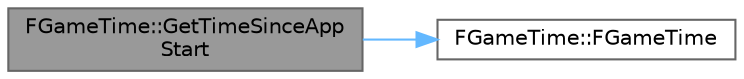 digraph "FGameTime::GetTimeSinceAppStart"
{
 // INTERACTIVE_SVG=YES
 // LATEX_PDF_SIZE
  bgcolor="transparent";
  edge [fontname=Helvetica,fontsize=10,labelfontname=Helvetica,labelfontsize=10];
  node [fontname=Helvetica,fontsize=10,shape=box,height=0.2,width=0.4];
  rankdir="LR";
  Node1 [id="Node000001",label="FGameTime::GetTimeSinceApp\lStart",height=0.2,width=0.4,color="gray40", fillcolor="grey60", style="filled", fontcolor="black",tooltip=" "];
  Node1 -> Node2 [id="edge1_Node000001_Node000002",color="steelblue1",style="solid",tooltip=" "];
  Node2 [id="Node000002",label="FGameTime::FGameTime",height=0.2,width=0.4,color="grey40", fillcolor="white", style="filled",URL="$d8/d91/structFGameTime.html#a5d4d6c42ea957006b9cc5106da97d53e",tooltip=" "];
}
